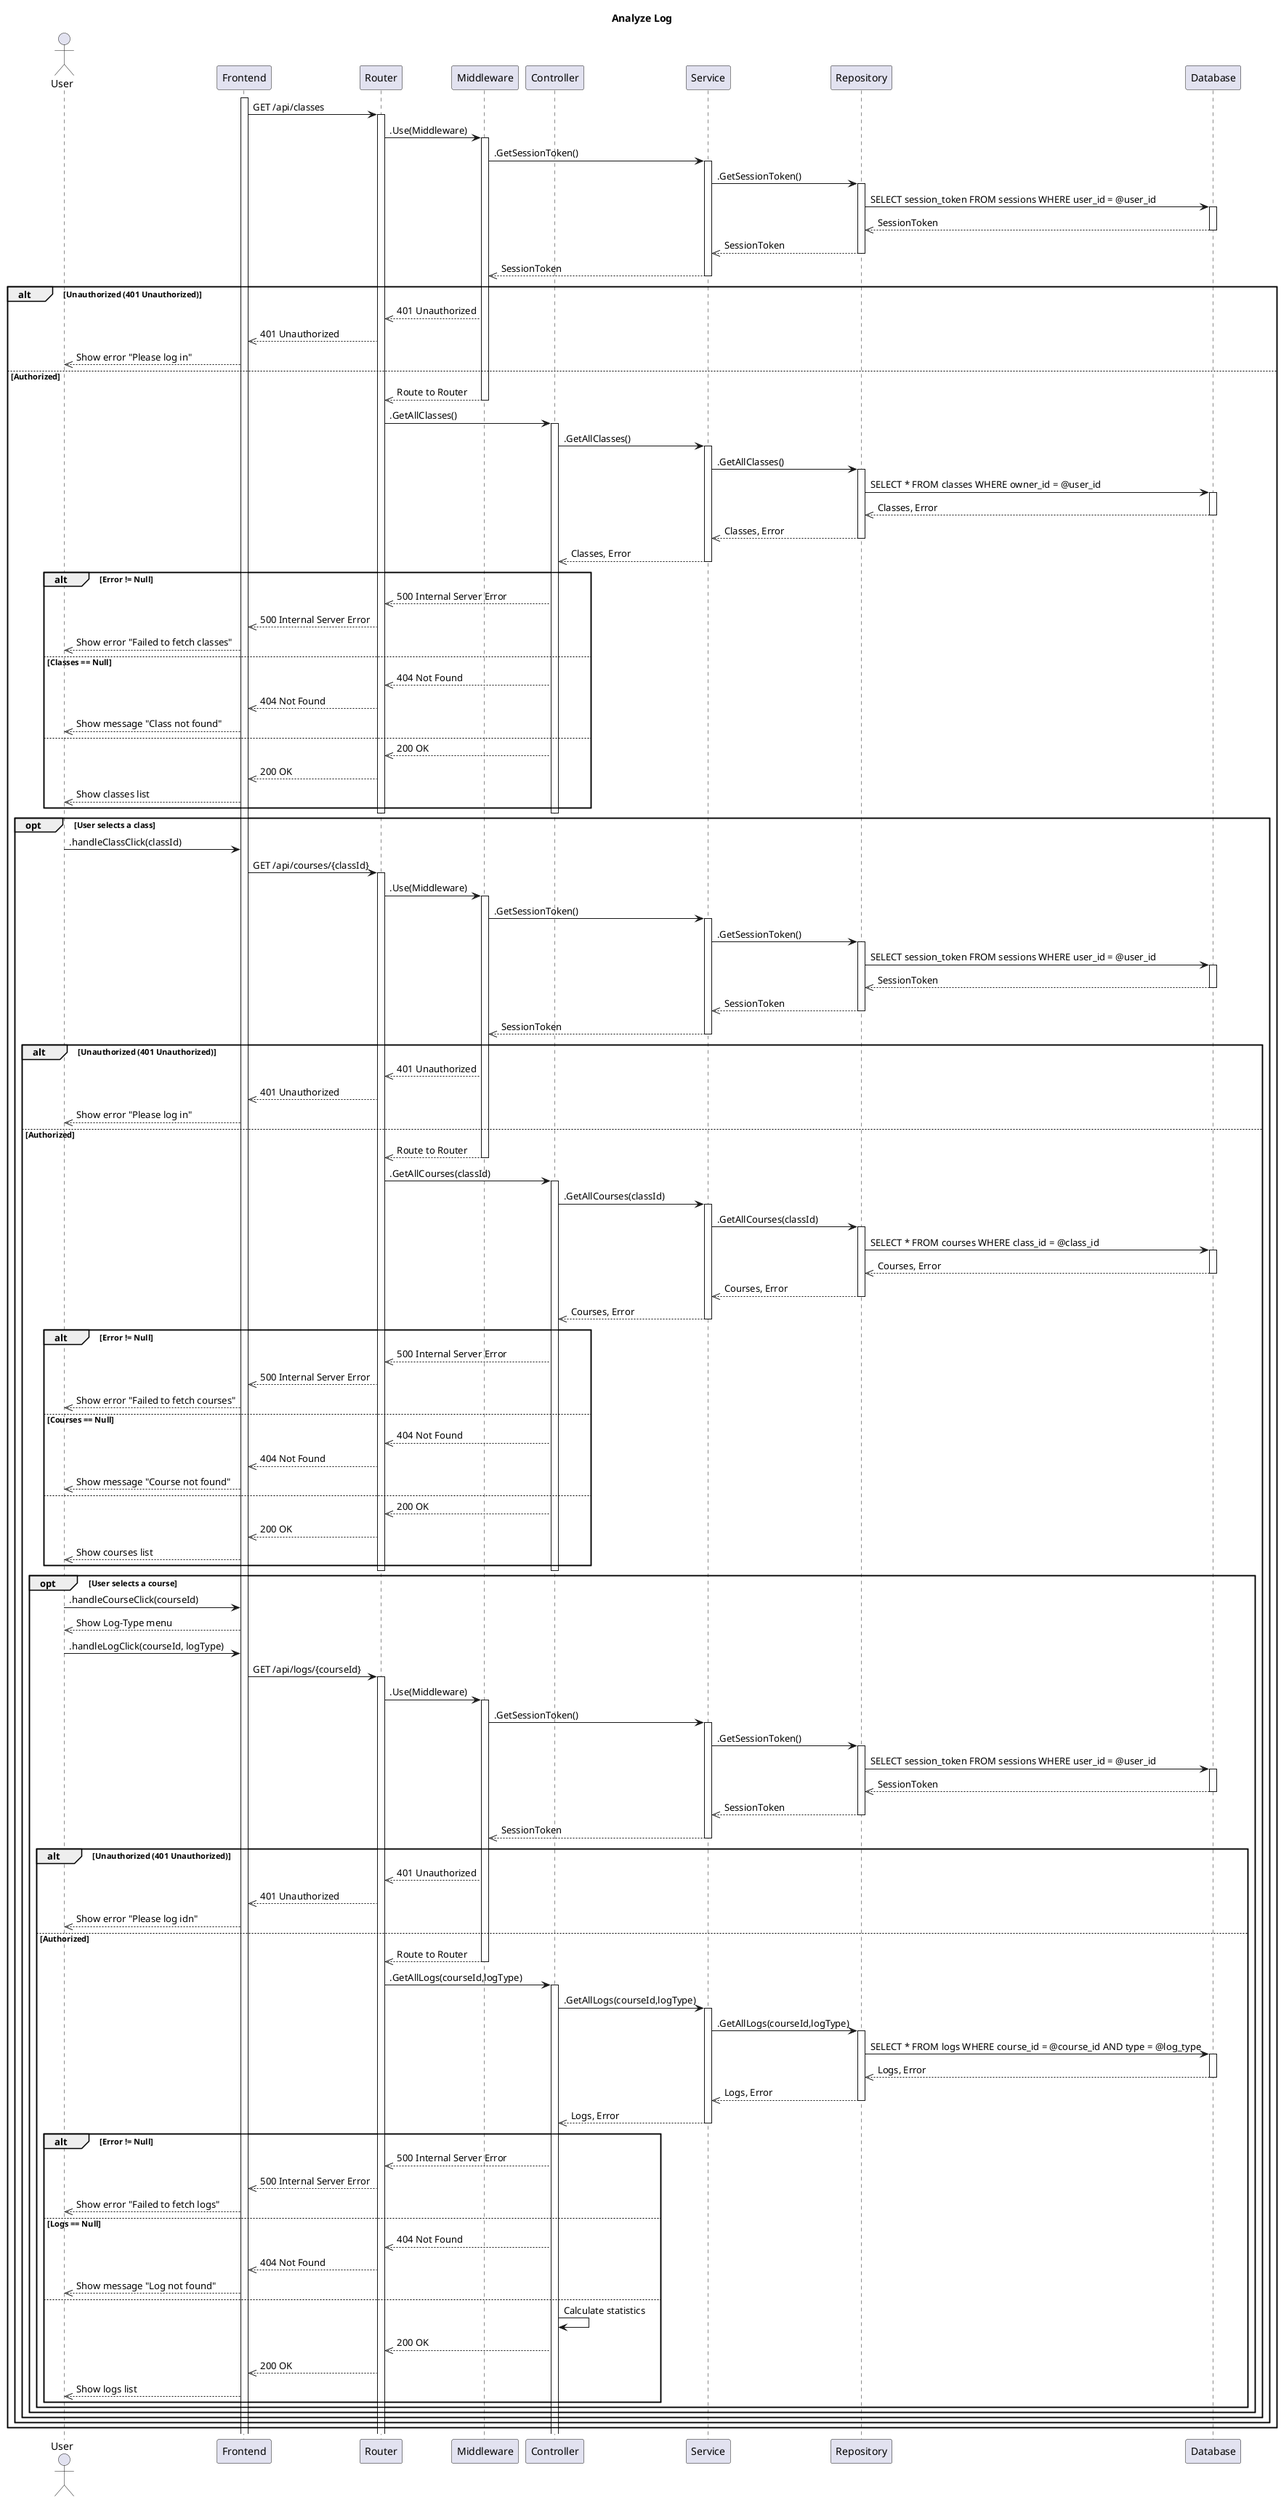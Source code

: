 @startuml SequenceDiagram
title Analyze Log

actor User
participant Frontend
participant Router
participant Middleware
participant Controller
participant Service
participant Repository
participant Database

activate Frontend

Frontend -> Router: GET /api/classes
activate Router

Router -> Middleware: .Use(Middleware)
activate Middleware
Middleware -> Service: .GetSessionToken()
activate Service
Service -> Repository: .GetSessionToken()
activate Repository
Repository -> Database: SELECT session_token FROM sessions WHERE user_id = @user_id
activate Database
Database -->> Repository: SessionToken
deactivate Database
Repository -->> Service: SessionToken
deactivate Repository
Service -->> Middleware: SessionToken
deactivate Service
alt Unauthorized (401 Unauthorized)
  Middleware -->> Router: 401 Unauthorized
  Router -->> Frontend: 401 Unauthorized
  Frontend -->> User: Show error "Please log in"
else Authorized
  Middleware -->> Router: Route to Router
  deactivate Middleware
  Router -> Controller: .GetAllClasses()
  activate Controller
  Controller -> Service: .GetAllClasses()
  activate Service
  Service -> Repository: .GetAllClasses()
  activate Repository
  Repository -> Database: SELECT * FROM classes WHERE owner_id = @user_id
  activate Database
  Database -->> Repository : Classes, Error
  deactivate Database
  Repository -->> Service : Classes, Error
  deactivate Repository
  Service -->> Controller : Classes, Error
  deactivate Service
  alt Error != Null
    Controller -->> Router : 500 Internal Server Error
    Router -->> Frontend : 500 Internal Server Error
    Frontend -->> User : Show error "Failed to fetch classes"
  else Classes == Null
    Controller -->> Router : 404 Not Found
    Router -->> Frontend : 404 Not Found
    Frontend -->> User : Show message "Class not found"
  else
    Controller -->> Router : 200 OK
    Router -->> Frontend : 200 OK
    Frontend -->> User : Show classes list
  end
  deactivate Controller
  deactivate Router

  opt User selects a class
    User -> Frontend: .handleClassClick(classId)
    Frontend -> Router: GET /api/courses/{classId}
    activate Router

    Router -> Middleware: .Use(Middleware)
    activate Middleware
    Middleware -> Service: .GetSessionToken()
    activate Service
    Service -> Repository: .GetSessionToken()
    activate Repository
    Repository -> Database: SELECT session_token FROM sessions WHERE user_id = @user_id
    activate Database
    Database -->> Repository: SessionToken
    deactivate Database
    Repository -->> Service: SessionToken
    deactivate Repository
    Service -->> Middleware: SessionToken
    deactivate Service
    alt Unauthorized (401 Unauthorized)
      Middleware -->> Router: 401 Unauthorized
      Router -->> Frontend: 401 Unauthorized
      Frontend -->> User: Show error "Please log in"
    else Authorized
      Middleware -->> Router: Route to Router
      deactivate Middleware
      Router -> Controller: .GetAllCourses(classId)
      activate Controller
      Controller -> Service: .GetAllCourses(classId)
      activate Service
      Service -> Repository: .GetAllCourses(classId)
      activate Repository
      Repository -> Database: SELECT * FROM courses WHERE class_id = @class_id
      activate Database
      Database -->> Repository : Courses, Error
      deactivate Database
      Repository -->> Service : Courses, Error
      deactivate Repository
      Service -->> Controller : Courses, Error
      deactivate Service
      alt Error != Null
        Controller -->> Router : 500 Internal Server Error
        Router -->> Frontend : 500 Internal Server Error
        Frontend -->> User : Show error "Failed to fetch courses"
      else Courses == Null
        Controller -->> Router : 404 Not Found
        Router -->> Frontend : 404 Not Found
        Frontend -->> User : Show message "Course not found"
      else
        Controller -->> Router : 200 OK
        Router -->> Frontend : 200 OK
        Frontend -->> User : Show courses list
      end
      deactivate Controller
      deactivate Router

      opt User selects a course
        User -> Frontend: .handleCourseClick(courseId)
        Frontend -->> User: Show Log-Type menu

        User -> Frontend: .handleLogClick(courseId, logType)
        Frontend -> Router: GET /api/logs/{courseId}
        activate Router

        Router -> Middleware: .Use(Middleware)
        activate Middleware
        Middleware -> Service: .GetSessionToken()
        activate Service
        Service -> Repository: .GetSessionToken()
        activate Repository
        Repository -> Database: SELECT session_token FROM sessions WHERE user_id = @user_id
        activate Database
        Database -->> Repository: SessionToken
        deactivate Database
        Repository -->> Service: SessionToken
        deactivate Repository
        Service -->> Middleware: SessionToken
        deactivate Service
        alt Unauthorized (401 Unauthorized)
          Middleware -->> Router: 401 Unauthorized
          Router -->> Frontend: 401 Unauthorized
          Frontend -->> User: Show error "Please log idn"
        else Authorized
          Middleware -->> Router: Route to Router
          deactivate Middleware
          Router -> Controller: .GetAllLogs(courseId,logType)
          activate Controller
          Controller -> Service: .GetAllLogs(courseId,logType)
          activate Service
          Service -> Repository: .GetAllLogs(courseId,logType)
          activate Repository
          Repository -> Database: SELECT * FROM logs WHERE course_id = @course_id AND type = @log_type
          activate Database
          Database -->> Repository : Logs, Error
          deactivate Database
          Repository -->> Service : Logs, Error
          deactivate Repository
          Service -->> Controller : Logs, Error
          deactivate Service
          alt Error != Null
            Controller -->> Router : 500 Internal Server Error
            Router -->> Frontend : 500 Internal Server Error
            Frontend -->> User : Show error "Failed to fetch logs"
          else Logs == Null
            Controller -->> Router : 404 Not Found
            Router -->> Frontend : 404 Not Found
            Frontend -->> User : Show message "Log not found"
          else
            Controller -> Controller : Calculate statistics
            Controller -->> Router : 200 OK
            Router -->> Frontend : 200 OK
            Frontend -->> User : Show logs list
          end
        end
      end
    end
  end
end
@enduml
